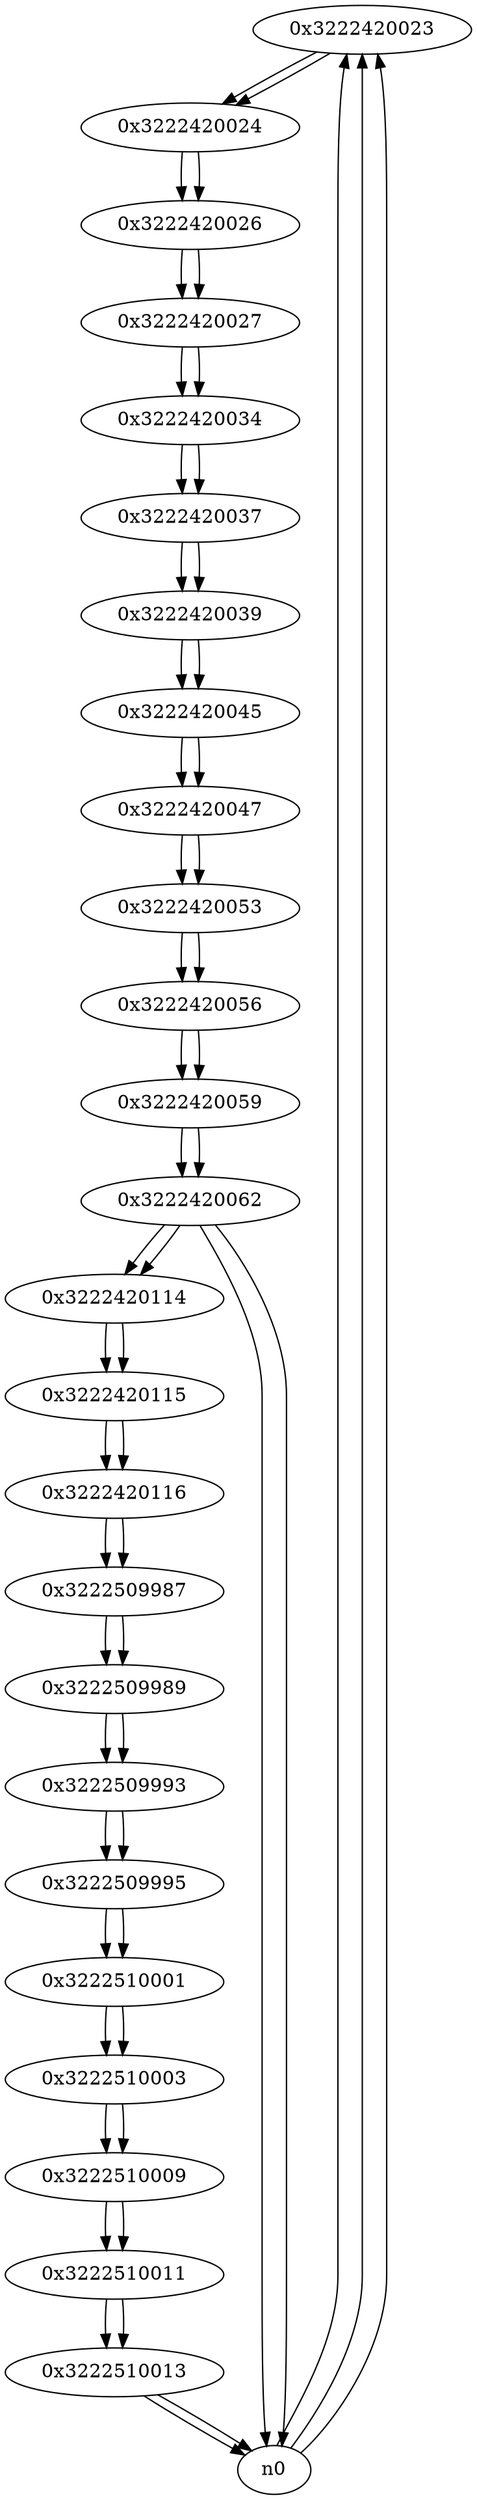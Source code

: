 digraph G{
/* nodes */
  n1 [label="0x3222420023"]
  n2 [label="0x3222420024"]
  n3 [label="0x3222420026"]
  n4 [label="0x3222420027"]
  n5 [label="0x3222420034"]
  n6 [label="0x3222420037"]
  n7 [label="0x3222420039"]
  n8 [label="0x3222420045"]
  n9 [label="0x3222420047"]
  n10 [label="0x3222420053"]
  n11 [label="0x3222420056"]
  n12 [label="0x3222420059"]
  n13 [label="0x3222420062"]
  n14 [label="0x3222420114"]
  n15 [label="0x3222420115"]
  n16 [label="0x3222420116"]
  n17 [label="0x3222509987"]
  n18 [label="0x3222509989"]
  n19 [label="0x3222509993"]
  n20 [label="0x3222509995"]
  n21 [label="0x3222510001"]
  n22 [label="0x3222510003"]
  n23 [label="0x3222510009"]
  n24 [label="0x3222510011"]
  n25 [label="0x3222510013"]
/* edges */
n1 -> n2;
n0 -> n1;
n0 -> n1;
n0 -> n1;
n2 -> n3;
n1 -> n2;
n3 -> n4;
n2 -> n3;
n4 -> n5;
n3 -> n4;
n5 -> n6;
n4 -> n5;
n6 -> n7;
n5 -> n6;
n7 -> n8;
n6 -> n7;
n8 -> n9;
n7 -> n8;
n9 -> n10;
n8 -> n9;
n10 -> n11;
n9 -> n10;
n11 -> n12;
n10 -> n11;
n12 -> n13;
n11 -> n12;
n13 -> n14;
n13 -> n0;
n13 -> n0;
n12 -> n13;
n14 -> n15;
n13 -> n14;
n15 -> n16;
n14 -> n15;
n16 -> n17;
n15 -> n16;
n17 -> n18;
n16 -> n17;
n18 -> n19;
n17 -> n18;
n19 -> n20;
n18 -> n19;
n20 -> n21;
n19 -> n20;
n21 -> n22;
n20 -> n21;
n22 -> n23;
n21 -> n22;
n23 -> n24;
n22 -> n23;
n24 -> n25;
n23 -> n24;
n25 -> n0;
n25 -> n0;
n24 -> n25;
}
